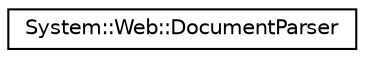 digraph G
{
  edge [fontname="Helvetica",fontsize="10",labelfontname="Helvetica",labelfontsize="10"];
  node [fontname="Helvetica",fontsize="10",shape=record];
  rankdir="LR";
  Node1 [label="System::Web::DocumentParser",height=0.2,width=0.4,color="black", fillcolor="white", style="filled",URL="$class_system_1_1_web_1_1_document_parser.html"];
}
